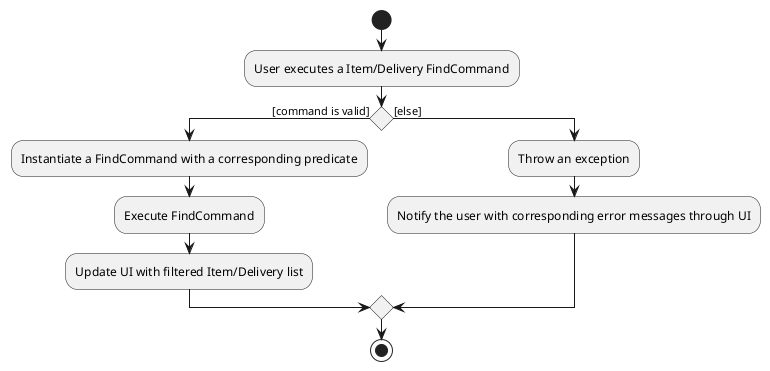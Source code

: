@startuml

start

:User executes a Item/Delivery FindCommand;

if () then ([command is valid])
	:Instantiate a FindCommand with a corresponding predicate;
	:Execute FindCommand;
	:Update UI with filtered Item/Delivery list;
else ([else])
	:Throw an exception;
	:Notify the user with corresponding error messages through UI;
endif

stop

@enduml
